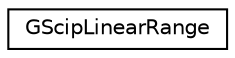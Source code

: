 digraph "Graphical Class Hierarchy"
{
 // LATEX_PDF_SIZE
  edge [fontname="Helvetica",fontsize="10",labelfontname="Helvetica",labelfontsize="10"];
  node [fontname="Helvetica",fontsize="10",shape=record];
  rankdir="LR";
  Node0 [label="GScipLinearRange",height=0.2,width=0.4,color="black", fillcolor="white", style="filled",URL="$structoperations__research_1_1_g_scip_linear_range.html",tooltip=" "];
}
